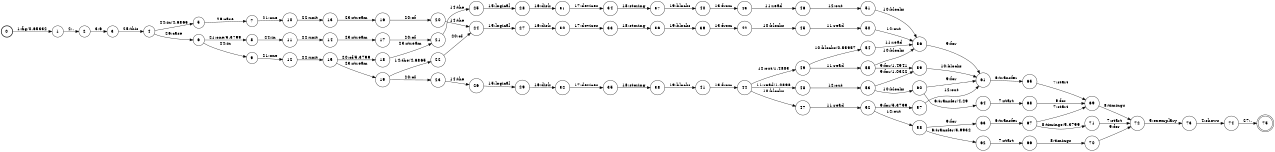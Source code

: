 digraph FST {
rankdir = LR;
size = "8.5,11";
label = "";
center = 1;
orientation = Portrait;
ranksep = "0.4";
nodesep = "0.25";
0 [label = "0", shape = circle, style = bold, fontsize = 14]
	0 -> 1 [label = "1:fig/0.65332", fontsize = 14];
1 [label = "1", shape = circle, style = solid, fontsize = 14]
	1 -> 2 [label = "2:.", fontsize = 14];
2 [label = "2", shape = circle, style = solid, fontsize = 14]
	2 -> 3 [label = "3:6", fontsize = 14];
3 [label = "3", shape = circle, style = solid, fontsize = 14]
	3 -> 4 [label = "25:this", fontsize = 14];
4 [label = "4", shape = circle, style = solid, fontsize = 14]
	4 -> 5 [label = "24:in/4.6865", fontsize = 14];
	4 -> 6 [label = "26:case", fontsize = 14];
5 [label = "5", shape = circle, style = solid, fontsize = 14]
	5 -> 7 [label = "26:case", fontsize = 14];
6 [label = "6", shape = circle, style = solid, fontsize = 14]
	6 -> 8 [label = "21:one/5.3799", fontsize = 14];
	6 -> 9 [label = "24:in", fontsize = 14];
7 [label = "7", shape = circle, style = solid, fontsize = 14]
	7 -> 10 [label = "21:one", fontsize = 14];
8 [label = "8", shape = circle, style = solid, fontsize = 14]
	8 -> 11 [label = "24:in", fontsize = 14];
9 [label = "9", shape = circle, style = solid, fontsize = 14]
	9 -> 12 [label = "21:one", fontsize = 14];
10 [label = "10", shape = circle, style = solid, fontsize = 14]
	10 -> 13 [label = "22:unit", fontsize = 14];
11 [label = "11", shape = circle, style = solid, fontsize = 14]
	11 -> 14 [label = "22:unit", fontsize = 14];
12 [label = "12", shape = circle, style = solid, fontsize = 14]
	12 -> 15 [label = "22:unit", fontsize = 14];
13 [label = "13", shape = circle, style = solid, fontsize = 14]
	13 -> 16 [label = "23:stream", fontsize = 14];
14 [label = "14", shape = circle, style = solid, fontsize = 14]
	14 -> 17 [label = "23:stream", fontsize = 14];
15 [label = "15", shape = circle, style = solid, fontsize = 14]
	15 -> 18 [label = "20:of/5.3799", fontsize = 14];
	15 -> 19 [label = "23:stream", fontsize = 14];
16 [label = "16", shape = circle, style = solid, fontsize = 14]
	16 -> 20 [label = "20:of", fontsize = 14];
17 [label = "17", shape = circle, style = solid, fontsize = 14]
	17 -> 21 [label = "20:of", fontsize = 14];
18 [label = "18", shape = circle, style = solid, fontsize = 14]
	18 -> 21 [label = "23:stream", fontsize = 14];
19 [label = "19", shape = circle, style = solid, fontsize = 14]
	19 -> 22 [label = "14:the/4.6865", fontsize = 14];
	19 -> 23 [label = "20:of", fontsize = 14];
20 [label = "20", shape = circle, style = solid, fontsize = 14]
	20 -> 24 [label = "14:the", fontsize = 14];
21 [label = "21", shape = circle, style = solid, fontsize = 14]
	21 -> 25 [label = "14:the", fontsize = 14];
22 [label = "22", shape = circle, style = solid, fontsize = 14]
	22 -> 24 [label = "20:of", fontsize = 14];
23 [label = "23", shape = circle, style = solid, fontsize = 14]
	23 -> 26 [label = "14:the", fontsize = 14];
24 [label = "24", shape = circle, style = solid, fontsize = 14]
	24 -> 27 [label = "15:logical", fontsize = 14];
25 [label = "25", shape = circle, style = solid, fontsize = 14]
	25 -> 28 [label = "15:logical", fontsize = 14];
26 [label = "26", shape = circle, style = solid, fontsize = 14]
	26 -> 29 [label = "15:logical", fontsize = 14];
27 [label = "27", shape = circle, style = solid, fontsize = 14]
	27 -> 30 [label = "16:disk", fontsize = 14];
28 [label = "28", shape = circle, style = solid, fontsize = 14]
	28 -> 31 [label = "16:disk", fontsize = 14];
29 [label = "29", shape = circle, style = solid, fontsize = 14]
	29 -> 32 [label = "16:disk", fontsize = 14];
30 [label = "30", shape = circle, style = solid, fontsize = 14]
	30 -> 33 [label = "17:devices", fontsize = 14];
31 [label = "31", shape = circle, style = solid, fontsize = 14]
	31 -> 34 [label = "17:devices", fontsize = 14];
32 [label = "32", shape = circle, style = solid, fontsize = 14]
	32 -> 35 [label = "17:devices", fontsize = 14];
33 [label = "33", shape = circle, style = solid, fontsize = 14]
	33 -> 36 [label = "18:storing", fontsize = 14];
34 [label = "34", shape = circle, style = solid, fontsize = 14]
	34 -> 37 [label = "18:storing", fontsize = 14];
35 [label = "35", shape = circle, style = solid, fontsize = 14]
	35 -> 38 [label = "18:storing", fontsize = 14];
36 [label = "36", shape = circle, style = solid, fontsize = 14]
	36 -> 39 [label = "19:blocks", fontsize = 14];
37 [label = "37", shape = circle, style = solid, fontsize = 14]
	37 -> 40 [label = "19:blocks", fontsize = 14];
38 [label = "38", shape = circle, style = solid, fontsize = 14]
	38 -> 41 [label = "19:blocks", fontsize = 14];
39 [label = "39", shape = circle, style = solid, fontsize = 14]
	39 -> 42 [label = "13:from", fontsize = 14];
40 [label = "40", shape = circle, style = solid, fontsize = 14]
	40 -> 43 [label = "13:from", fontsize = 14];
41 [label = "41", shape = circle, style = solid, fontsize = 14]
	41 -> 44 [label = "13:from", fontsize = 14];
42 [label = "42", shape = circle, style = solid, fontsize = 14]
	42 -> 45 [label = "10:blocks", fontsize = 14];
43 [label = "43", shape = circle, style = solid, fontsize = 14]
	43 -> 46 [label = "11:read", fontsize = 14];
44 [label = "44", shape = circle, style = solid, fontsize = 14]
	44 -> 48 [label = "11:read/1.0898", fontsize = 14];
	44 -> 49 [label = "12:out/1.4883", fontsize = 14];
	44 -> 47 [label = "10:blocks", fontsize = 14];
45 [label = "45", shape = circle, style = solid, fontsize = 14]
	45 -> 50 [label = "11:read", fontsize = 14];
46 [label = "46", shape = circle, style = solid, fontsize = 14]
	46 -> 51 [label = "12:out", fontsize = 14];
47 [label = "47", shape = circle, style = solid, fontsize = 14]
	47 -> 52 [label = "11:read", fontsize = 14];
48 [label = "48", shape = circle, style = solid, fontsize = 14]
	48 -> 53 [label = "12:out", fontsize = 14];
49 [label = "49", shape = circle, style = solid, fontsize = 14]
	49 -> 55 [label = "11:read", fontsize = 14];
	49 -> 54 [label = "10:blocks/0.55957", fontsize = 14];
50 [label = "50", shape = circle, style = solid, fontsize = 14]
	50 -> 56 [label = "12:out", fontsize = 14];
51 [label = "51", shape = circle, style = solid, fontsize = 14]
	51 -> 56 [label = "10:blocks", fontsize = 14];
52 [label = "52", shape = circle, style = solid, fontsize = 14]
	52 -> 57 [label = "9:for/5.3799", fontsize = 14];
	52 -> 58 [label = "12:out", fontsize = 14];
53 [label = "53", shape = circle, style = solid, fontsize = 14]
	53 -> 59 [label = "9:for/1.0322", fontsize = 14];
	53 -> 60 [label = "10:blocks", fontsize = 14];
54 [label = "54", shape = circle, style = solid, fontsize = 14]
	54 -> 56 [label = "11:read", fontsize = 14];
55 [label = "55", shape = circle, style = solid, fontsize = 14]
	55 -> 59 [label = "9:for/1.4941", fontsize = 14];
	55 -> 56 [label = "10:blocks", fontsize = 14];
56 [label = "56", shape = circle, style = solid, fontsize = 14]
	56 -> 61 [label = "9:for", fontsize = 14];
57 [label = "57", shape = circle, style = solid, fontsize = 14]
	57 -> 61 [label = "12:out", fontsize = 14];
58 [label = "58", shape = circle, style = solid, fontsize = 14]
	58 -> 62 [label = "6:transfer/3.9932", fontsize = 14];
	58 -> 63 [label = "9:for", fontsize = 14];
59 [label = "59", shape = circle, style = solid, fontsize = 14]
	59 -> 61 [label = "10:blocks", fontsize = 14];
60 [label = "60", shape = circle, style = solid, fontsize = 14]
	60 -> 64 [label = "6:transfer/4.29", fontsize = 14];
	60 -> 61 [label = "9:for", fontsize = 14];
61 [label = "61", shape = circle, style = solid, fontsize = 14]
	61 -> 65 [label = "6:transfer", fontsize = 14];
62 [label = "62", shape = circle, style = solid, fontsize = 14]
	62 -> 66 [label = "7:start", fontsize = 14];
63 [label = "63", shape = circle, style = solid, fontsize = 14]
	63 -> 67 [label = "6:transfer", fontsize = 14];
64 [label = "64", shape = circle, style = solid, fontsize = 14]
	64 -> 68 [label = "7:start", fontsize = 14];
65 [label = "65", shape = circle, style = solid, fontsize = 14]
	65 -> 69 [label = "7:start", fontsize = 14];
66 [label = "66", shape = circle, style = solid, fontsize = 14]
	66 -> 70 [label = "8:timings", fontsize = 14];
67 [label = "67", shape = circle, style = solid, fontsize = 14]
	67 -> 69 [label = "7:start", fontsize = 14];
	67 -> 71 [label = "8:timings/5.3799", fontsize = 14];
68 [label = "68", shape = circle, style = solid, fontsize = 14]
	68 -> 69 [label = "9:for", fontsize = 14];
69 [label = "69", shape = circle, style = solid, fontsize = 14]
	69 -> 72 [label = "8:timings", fontsize = 14];
70 [label = "70", shape = circle, style = solid, fontsize = 14]
	70 -> 72 [label = "9:for", fontsize = 14];
71 [label = "71", shape = circle, style = solid, fontsize = 14]
	71 -> 72 [label = "7:start", fontsize = 14];
72 [label = "72", shape = circle, style = solid, fontsize = 14]
	72 -> 73 [label = "5:exemplary", fontsize = 14];
73 [label = "73", shape = circle, style = solid, fontsize = 14]
	73 -> 74 [label = "4:shows", fontsize = 14];
74 [label = "74", shape = circle, style = solid, fontsize = 14]
	74 -> 75 [label = "27:.", fontsize = 14];
75 [label = "75", shape = doublecircle, style = solid, fontsize = 14]
}
